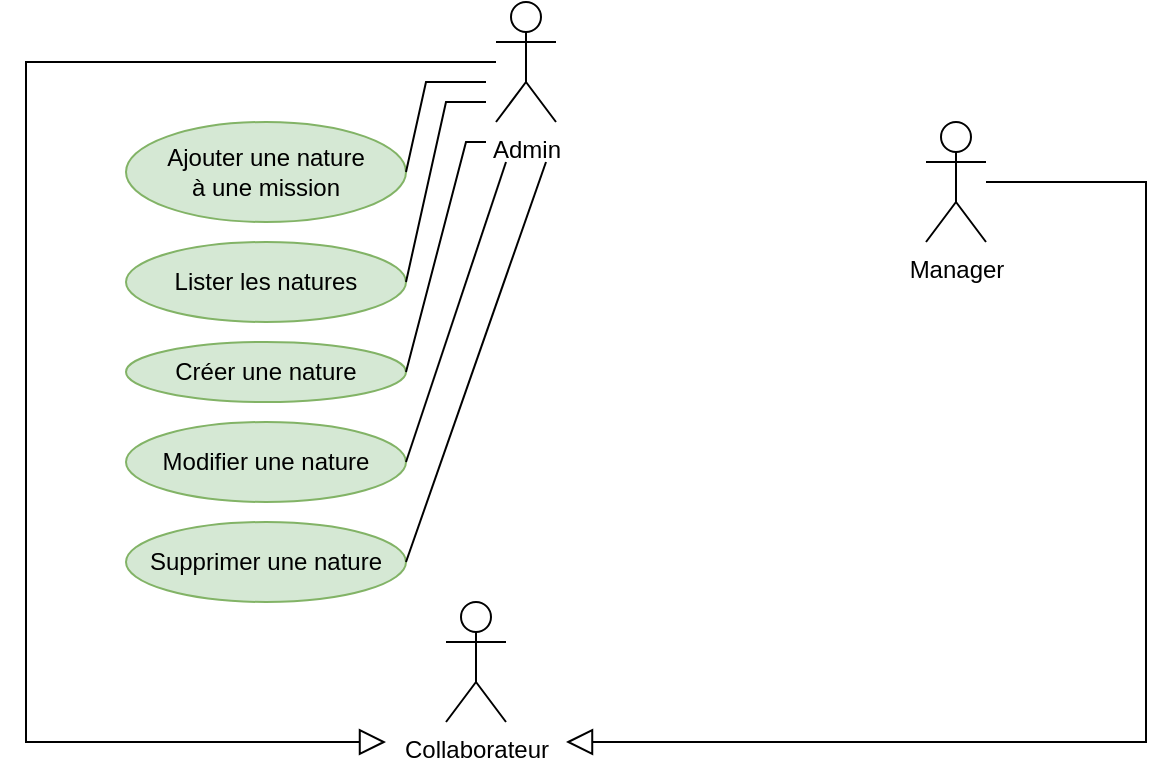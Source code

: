 <mxfile version="20.2.8" type="github">
  <diagram id="1HFoKZ7HmbYaqoWhvM2N" name="Page-1">
    <mxGraphModel dx="827" dy="513" grid="1" gridSize="10" guides="1" tooltips="1" connect="1" arrows="1" fold="1" page="1" pageScale="1" pageWidth="850" pageHeight="1100" math="0" shadow="0">
      <root>
        <mxCell id="0" />
        <mxCell id="1" parent="0" />
        <mxCell id="fpnA1gOJu9WvSEtu6Hov-1" value="&lt;div&gt;Admin&lt;/div&gt;" style="shape=umlActor;verticalLabelPosition=bottom;verticalAlign=top;html=1;outlineConnect=0;" vertex="1" parent="1">
          <mxGeometry x="395" y="40" width="30" height="60" as="geometry" />
        </mxCell>
        <mxCell id="fpnA1gOJu9WvSEtu6Hov-2" value="&lt;div&gt;Manager&lt;/div&gt;" style="shape=umlActor;verticalLabelPosition=bottom;verticalAlign=top;html=1;outlineConnect=0;" vertex="1" parent="1">
          <mxGeometry x="610" y="100" width="30" height="60" as="geometry" />
        </mxCell>
        <mxCell id="fpnA1gOJu9WvSEtu6Hov-3" value="&lt;div&gt;Collaborateur&lt;/div&gt;" style="shape=umlActor;verticalLabelPosition=bottom;verticalAlign=top;html=1;outlineConnect=0;" vertex="1" parent="1">
          <mxGeometry x="370" y="340" width="30" height="60" as="geometry" />
        </mxCell>
        <mxCell id="fpnA1gOJu9WvSEtu6Hov-6" value="" style="endArrow=block;html=1;rounded=0;endFill=0;endSize=11;" edge="1" parent="1" source="fpnA1gOJu9WvSEtu6Hov-1">
          <mxGeometry width="50" height="50" relative="1" as="geometry">
            <mxPoint x="430" y="280" as="sourcePoint" />
            <mxPoint x="340" y="410" as="targetPoint" />
            <Array as="points">
              <mxPoint x="160" y="70" />
              <mxPoint x="160" y="410" />
            </Array>
          </mxGeometry>
        </mxCell>
        <mxCell id="fpnA1gOJu9WvSEtu6Hov-7" value="" style="endArrow=block;html=1;rounded=0;endFill=0;endSize=11;startSize=6;" edge="1" parent="1" source="fpnA1gOJu9WvSEtu6Hov-2">
          <mxGeometry width="50" height="50" relative="1" as="geometry">
            <mxPoint x="690" y="280" as="sourcePoint" />
            <mxPoint x="430" y="410" as="targetPoint" />
            <Array as="points">
              <mxPoint x="720" y="130" />
              <mxPoint x="720" y="410" />
            </Array>
          </mxGeometry>
        </mxCell>
        <mxCell id="fpnA1gOJu9WvSEtu6Hov-8" value="&lt;div&gt;Ajouter une nature&lt;/div&gt;&lt;div&gt;à une mission&lt;/div&gt;" style="ellipse;whiteSpace=wrap;html=1;fillColor=#d5e8d4;strokeColor=#82b366;" vertex="1" parent="1">
          <mxGeometry x="210" y="100" width="140" height="50" as="geometry" />
        </mxCell>
        <mxCell id="fpnA1gOJu9WvSEtu6Hov-11" value="&lt;div&gt;Lister les natures&lt;/div&gt;" style="ellipse;whiteSpace=wrap;html=1;fillColor=#d5e8d4;strokeColor=#82b366;" vertex="1" parent="1">
          <mxGeometry x="210" y="160" width="140" height="40" as="geometry" />
        </mxCell>
        <mxCell id="fpnA1gOJu9WvSEtu6Hov-12" value="&lt;div&gt;Créer une nature&lt;/div&gt;" style="ellipse;whiteSpace=wrap;html=1;fillColor=#d5e8d4;strokeColor=#82b366;" vertex="1" parent="1">
          <mxGeometry x="210" y="210" width="140" height="30" as="geometry" />
        </mxCell>
        <mxCell id="fpnA1gOJu9WvSEtu6Hov-13" value="&lt;div&gt;Modifier une nature&lt;/div&gt;" style="ellipse;whiteSpace=wrap;html=1;fillColor=#d5e8d4;strokeColor=#82b366;" vertex="1" parent="1">
          <mxGeometry x="210" y="250" width="140" height="40" as="geometry" />
        </mxCell>
        <mxCell id="fpnA1gOJu9WvSEtu6Hov-14" value="&lt;div&gt;Supprimer une nature&lt;/div&gt;" style="ellipse;whiteSpace=wrap;html=1;fillColor=#d5e8d4;strokeColor=#82b366;" vertex="1" parent="1">
          <mxGeometry x="210" y="300" width="140" height="40" as="geometry" />
        </mxCell>
        <mxCell id="fpnA1gOJu9WvSEtu6Hov-16" value="" style="endArrow=none;html=1;rounded=0;startSize=6;endSize=11;exitX=1;exitY=0.5;exitDx=0;exitDy=0;" edge="1" parent="1" source="fpnA1gOJu9WvSEtu6Hov-8">
          <mxGeometry width="50" height="50" relative="1" as="geometry">
            <mxPoint x="430" y="310" as="sourcePoint" />
            <mxPoint x="390" y="80" as="targetPoint" />
            <Array as="points">
              <mxPoint x="360" y="80" />
              <mxPoint x="390" y="80" />
            </Array>
          </mxGeometry>
        </mxCell>
        <mxCell id="fpnA1gOJu9WvSEtu6Hov-17" value="" style="endArrow=none;html=1;rounded=0;startSize=6;endSize=11;exitX=1;exitY=0.5;exitDx=0;exitDy=0;" edge="1" parent="1" source="fpnA1gOJu9WvSEtu6Hov-11">
          <mxGeometry width="50" height="50" relative="1" as="geometry">
            <mxPoint x="350" y="190" as="sourcePoint" />
            <mxPoint x="390" y="90" as="targetPoint" />
            <Array as="points">
              <mxPoint x="370" y="90" />
            </Array>
          </mxGeometry>
        </mxCell>
        <mxCell id="fpnA1gOJu9WvSEtu6Hov-19" value="" style="endArrow=none;html=1;rounded=0;startSize=6;endSize=11;exitX=1;exitY=0.5;exitDx=0;exitDy=0;" edge="1" parent="1" source="fpnA1gOJu9WvSEtu6Hov-12">
          <mxGeometry width="50" height="50" relative="1" as="geometry">
            <mxPoint x="350" y="220" as="sourcePoint" />
            <mxPoint x="390" y="110" as="targetPoint" />
            <Array as="points">
              <mxPoint x="380" y="110" />
            </Array>
          </mxGeometry>
        </mxCell>
        <mxCell id="fpnA1gOJu9WvSEtu6Hov-20" value="" style="endArrow=none;html=1;rounded=0;startSize=6;endSize=11;exitX=1;exitY=0.5;exitDx=0;exitDy=0;" edge="1" parent="1" source="fpnA1gOJu9WvSEtu6Hov-13">
          <mxGeometry width="50" height="50" relative="1" as="geometry">
            <mxPoint x="350" y="290" as="sourcePoint" />
            <mxPoint x="400" y="120" as="targetPoint" />
            <Array as="points" />
          </mxGeometry>
        </mxCell>
        <mxCell id="fpnA1gOJu9WvSEtu6Hov-21" value="" style="endArrow=none;html=1;rounded=0;startSize=6;endSize=11;exitX=1;exitY=0.5;exitDx=0;exitDy=0;" edge="1" parent="1" source="fpnA1gOJu9WvSEtu6Hov-14">
          <mxGeometry width="50" height="50" relative="1" as="geometry">
            <mxPoint x="330" y="330" as="sourcePoint" />
            <mxPoint x="420" y="120" as="targetPoint" />
          </mxGeometry>
        </mxCell>
      </root>
    </mxGraphModel>
  </diagram>
</mxfile>
